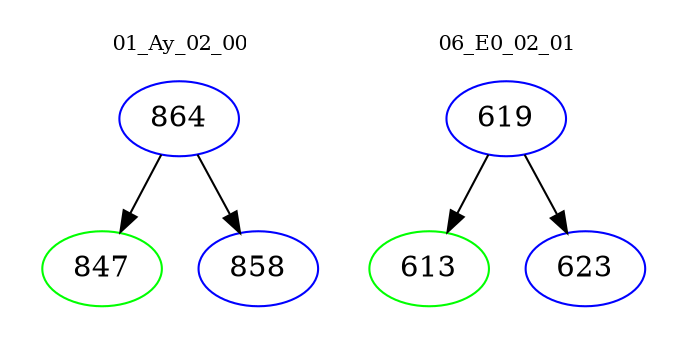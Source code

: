 digraph{
subgraph cluster_0 {
color = white
label = "01_Ay_02_00";
fontsize=10;
T0_864 [label="864", color="blue"]
T0_864 -> T0_847 [color="black"]
T0_847 [label="847", color="green"]
T0_864 -> T0_858 [color="black"]
T0_858 [label="858", color="blue"]
}
subgraph cluster_1 {
color = white
label = "06_E0_02_01";
fontsize=10;
T1_619 [label="619", color="blue"]
T1_619 -> T1_613 [color="black"]
T1_613 [label="613", color="green"]
T1_619 -> T1_623 [color="black"]
T1_623 [label="623", color="blue"]
}
}
